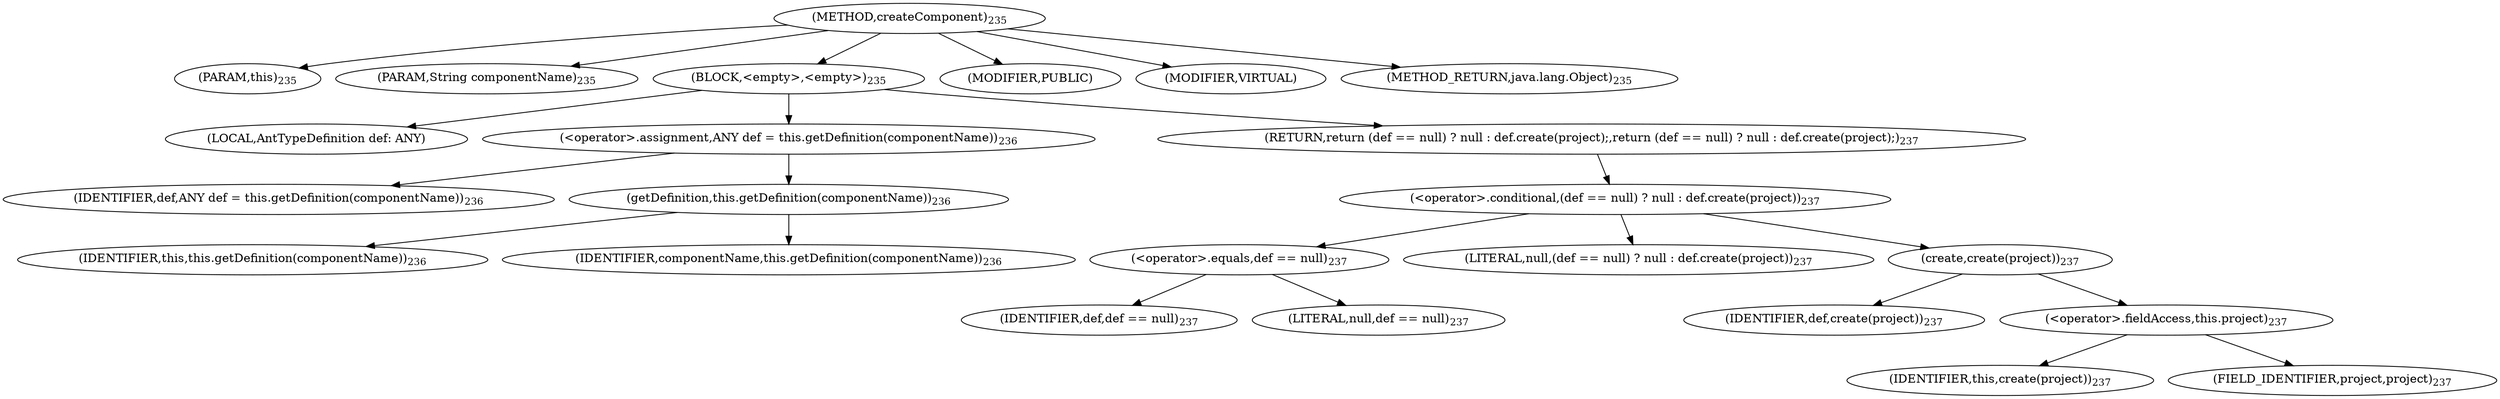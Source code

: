 digraph "createComponent" {  
"455" [label = <(METHOD,createComponent)<SUB>235</SUB>> ]
"12" [label = <(PARAM,this)<SUB>235</SUB>> ]
"456" [label = <(PARAM,String componentName)<SUB>235</SUB>> ]
"457" [label = <(BLOCK,&lt;empty&gt;,&lt;empty&gt;)<SUB>235</SUB>> ]
"458" [label = <(LOCAL,AntTypeDefinition def: ANY)> ]
"459" [label = <(&lt;operator&gt;.assignment,ANY def = this.getDefinition(componentName))<SUB>236</SUB>> ]
"460" [label = <(IDENTIFIER,def,ANY def = this.getDefinition(componentName))<SUB>236</SUB>> ]
"461" [label = <(getDefinition,this.getDefinition(componentName))<SUB>236</SUB>> ]
"11" [label = <(IDENTIFIER,this,this.getDefinition(componentName))<SUB>236</SUB>> ]
"462" [label = <(IDENTIFIER,componentName,this.getDefinition(componentName))<SUB>236</SUB>> ]
"463" [label = <(RETURN,return (def == null) ? null : def.create(project);,return (def == null) ? null : def.create(project);)<SUB>237</SUB>> ]
"464" [label = <(&lt;operator&gt;.conditional,(def == null) ? null : def.create(project))<SUB>237</SUB>> ]
"465" [label = <(&lt;operator&gt;.equals,def == null)<SUB>237</SUB>> ]
"466" [label = <(IDENTIFIER,def,def == null)<SUB>237</SUB>> ]
"467" [label = <(LITERAL,null,def == null)<SUB>237</SUB>> ]
"468" [label = <(LITERAL,null,(def == null) ? null : def.create(project))<SUB>237</SUB>> ]
"469" [label = <(create,create(project))<SUB>237</SUB>> ]
"470" [label = <(IDENTIFIER,def,create(project))<SUB>237</SUB>> ]
"471" [label = <(&lt;operator&gt;.fieldAccess,this.project)<SUB>237</SUB>> ]
"472" [label = <(IDENTIFIER,this,create(project))<SUB>237</SUB>> ]
"473" [label = <(FIELD_IDENTIFIER,project,project)<SUB>237</SUB>> ]
"474" [label = <(MODIFIER,PUBLIC)> ]
"475" [label = <(MODIFIER,VIRTUAL)> ]
"476" [label = <(METHOD_RETURN,java.lang.Object)<SUB>235</SUB>> ]
  "455" -> "12" 
  "455" -> "456" 
  "455" -> "457" 
  "455" -> "474" 
  "455" -> "475" 
  "455" -> "476" 
  "457" -> "458" 
  "457" -> "459" 
  "457" -> "463" 
  "459" -> "460" 
  "459" -> "461" 
  "461" -> "11" 
  "461" -> "462" 
  "463" -> "464" 
  "464" -> "465" 
  "464" -> "468" 
  "464" -> "469" 
  "465" -> "466" 
  "465" -> "467" 
  "469" -> "470" 
  "469" -> "471" 
  "471" -> "472" 
  "471" -> "473" 
}
